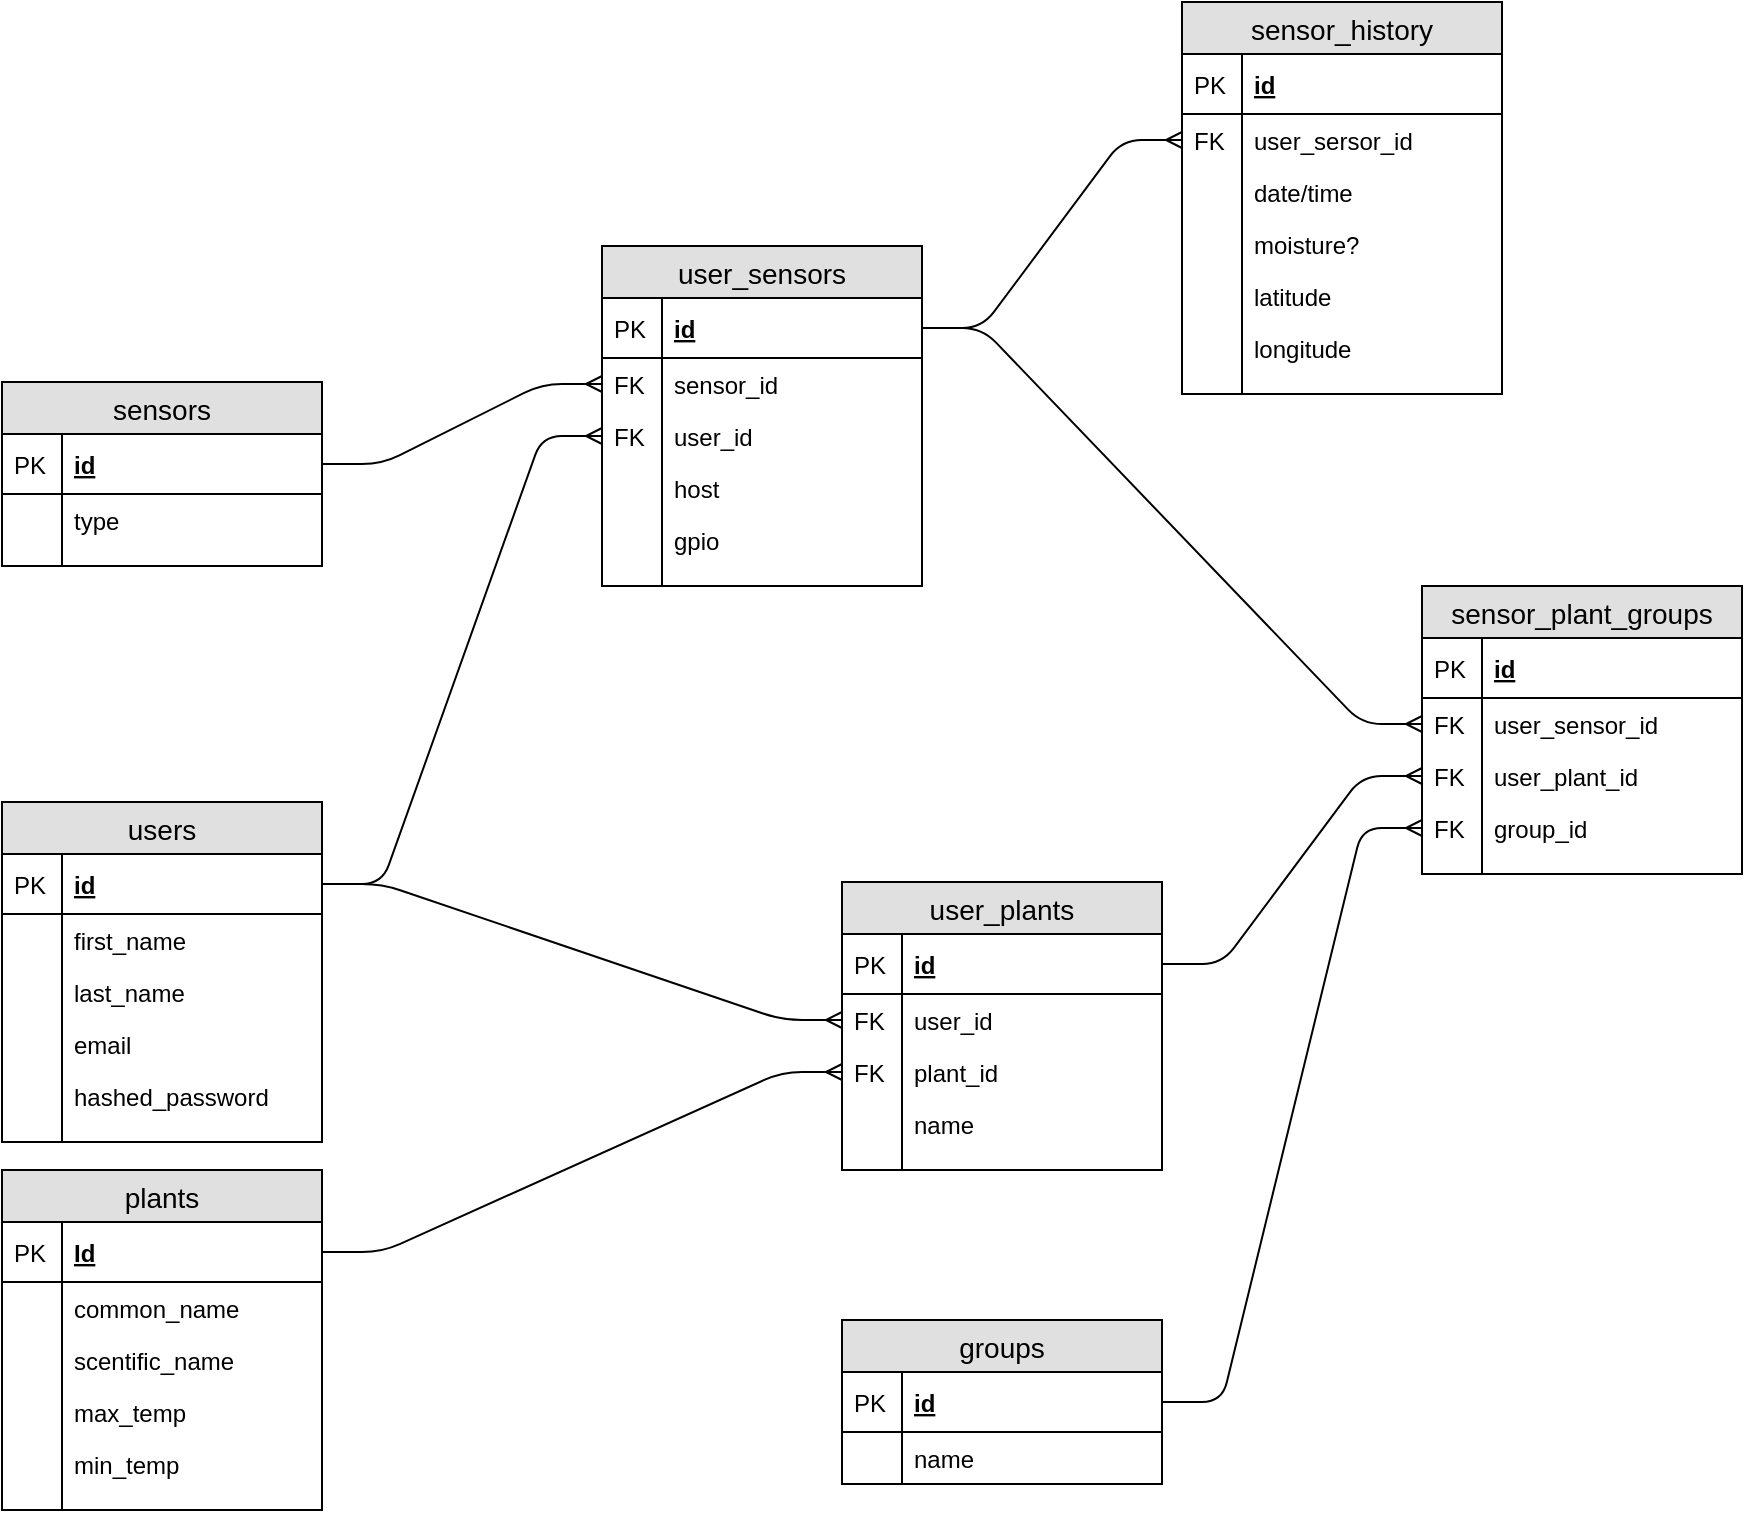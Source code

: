 <mxfile version="12.3.2" type="github" pages="1">
  <diagram id="MhqscBjMdHreHNnrETDg" name="Page-1">
    <mxGraphModel dx="2170" dy="1798" grid="1" gridSize="10" guides="1" tooltips="1" connect="1" arrows="1" fold="1" page="1" pageScale="1" pageWidth="850" pageHeight="1100" math="0" shadow="0">
      <root>
        <mxCell id="0"/>
        <mxCell id="1" parent="0"/>
        <mxCell id="bkFo6INZ_vl38a5Fbl8--2" value="users" style="swimlane;fontStyle=0;childLayout=stackLayout;horizontal=1;startSize=26;fillColor=#e0e0e0;horizontalStack=0;resizeParent=1;resizeParentMax=0;resizeLast=0;collapsible=1;marginBottom=0;swimlaneFillColor=#ffffff;align=center;fontSize=14;" parent="1" vertex="1">
          <mxGeometry x="-90" y="30" width="160" height="170" as="geometry"/>
        </mxCell>
        <mxCell id="bkFo6INZ_vl38a5Fbl8--3" value="id" style="shape=partialRectangle;top=0;left=0;right=0;bottom=1;align=left;verticalAlign=middle;fillColor=none;spacingLeft=34;spacingRight=4;overflow=hidden;rotatable=0;points=[[0,0.5],[1,0.5]];portConstraint=eastwest;dropTarget=0;fontStyle=5;fontSize=12;" parent="bkFo6INZ_vl38a5Fbl8--2" vertex="1">
          <mxGeometry y="26" width="160" height="30" as="geometry"/>
        </mxCell>
        <mxCell id="bkFo6INZ_vl38a5Fbl8--4" value="PK" style="shape=partialRectangle;top=0;left=0;bottom=0;fillColor=none;align=left;verticalAlign=middle;spacingLeft=4;spacingRight=4;overflow=hidden;rotatable=0;points=[];portConstraint=eastwest;part=1;fontSize=12;" parent="bkFo6INZ_vl38a5Fbl8--3" vertex="1" connectable="0">
          <mxGeometry width="30" height="30" as="geometry"/>
        </mxCell>
        <mxCell id="bkFo6INZ_vl38a5Fbl8--5" value="first_name" style="shape=partialRectangle;top=0;left=0;right=0;bottom=0;align=left;verticalAlign=top;fillColor=none;spacingLeft=34;spacingRight=4;overflow=hidden;rotatable=0;points=[[0,0.5],[1,0.5]];portConstraint=eastwest;dropTarget=0;fontSize=12;" parent="bkFo6INZ_vl38a5Fbl8--2" vertex="1">
          <mxGeometry y="56" width="160" height="26" as="geometry"/>
        </mxCell>
        <mxCell id="bkFo6INZ_vl38a5Fbl8--6" value="" style="shape=partialRectangle;top=0;left=0;bottom=0;fillColor=none;align=left;verticalAlign=top;spacingLeft=4;spacingRight=4;overflow=hidden;rotatable=0;points=[];portConstraint=eastwest;part=1;fontSize=12;" parent="bkFo6INZ_vl38a5Fbl8--5" vertex="1" connectable="0">
          <mxGeometry width="30" height="26" as="geometry"/>
        </mxCell>
        <mxCell id="bkFo6INZ_vl38a5Fbl8--7" value="last_name" style="shape=partialRectangle;top=0;left=0;right=0;bottom=0;align=left;verticalAlign=top;fillColor=none;spacingLeft=34;spacingRight=4;overflow=hidden;rotatable=0;points=[[0,0.5],[1,0.5]];portConstraint=eastwest;dropTarget=0;fontSize=12;" parent="bkFo6INZ_vl38a5Fbl8--2" vertex="1">
          <mxGeometry y="82" width="160" height="26" as="geometry"/>
        </mxCell>
        <mxCell id="bkFo6INZ_vl38a5Fbl8--8" value="" style="shape=partialRectangle;top=0;left=0;bottom=0;fillColor=none;align=left;verticalAlign=top;spacingLeft=4;spacingRight=4;overflow=hidden;rotatable=0;points=[];portConstraint=eastwest;part=1;fontSize=12;" parent="bkFo6INZ_vl38a5Fbl8--7" vertex="1" connectable="0">
          <mxGeometry width="30" height="26" as="geometry"/>
        </mxCell>
        <mxCell id="bkFo6INZ_vl38a5Fbl8--13" value="email" style="shape=partialRectangle;top=0;left=0;right=0;bottom=0;align=left;verticalAlign=top;fillColor=none;spacingLeft=34;spacingRight=4;overflow=hidden;rotatable=0;points=[[0,0.5],[1,0.5]];portConstraint=eastwest;dropTarget=0;fontSize=12;" parent="bkFo6INZ_vl38a5Fbl8--2" vertex="1">
          <mxGeometry y="108" width="160" height="26" as="geometry"/>
        </mxCell>
        <mxCell id="bkFo6INZ_vl38a5Fbl8--14" value="" style="shape=partialRectangle;top=0;left=0;bottom=0;fillColor=none;align=left;verticalAlign=top;spacingLeft=4;spacingRight=4;overflow=hidden;rotatable=0;points=[];portConstraint=eastwest;part=1;fontSize=12;" parent="bkFo6INZ_vl38a5Fbl8--13" vertex="1" connectable="0">
          <mxGeometry width="30" height="26" as="geometry"/>
        </mxCell>
        <mxCell id="bkFo6INZ_vl38a5Fbl8--9" value="hashed_password" style="shape=partialRectangle;top=0;left=0;right=0;bottom=0;align=left;verticalAlign=top;fillColor=none;spacingLeft=34;spacingRight=4;overflow=hidden;rotatable=0;points=[[0,0.5],[1,0.5]];portConstraint=eastwest;dropTarget=0;fontSize=12;" parent="bkFo6INZ_vl38a5Fbl8--2" vertex="1">
          <mxGeometry y="134" width="160" height="26" as="geometry"/>
        </mxCell>
        <mxCell id="bkFo6INZ_vl38a5Fbl8--10" value="" style="shape=partialRectangle;top=0;left=0;bottom=0;fillColor=none;align=left;verticalAlign=top;spacingLeft=4;spacingRight=4;overflow=hidden;rotatable=0;points=[];portConstraint=eastwest;part=1;fontSize=12;" parent="bkFo6INZ_vl38a5Fbl8--9" vertex="1" connectable="0">
          <mxGeometry width="30" height="26" as="geometry"/>
        </mxCell>
        <mxCell id="bkFo6INZ_vl38a5Fbl8--11" value="" style="shape=partialRectangle;top=0;left=0;right=0;bottom=0;align=left;verticalAlign=top;fillColor=none;spacingLeft=34;spacingRight=4;overflow=hidden;rotatable=0;points=[[0,0.5],[1,0.5]];portConstraint=eastwest;dropTarget=0;fontSize=12;" parent="bkFo6INZ_vl38a5Fbl8--2" vertex="1">
          <mxGeometry y="160" width="160" height="10" as="geometry"/>
        </mxCell>
        <mxCell id="bkFo6INZ_vl38a5Fbl8--12" value="" style="shape=partialRectangle;top=0;left=0;bottom=0;fillColor=none;align=left;verticalAlign=top;spacingLeft=4;spacingRight=4;overflow=hidden;rotatable=0;points=[];portConstraint=eastwest;part=1;fontSize=12;" parent="bkFo6INZ_vl38a5Fbl8--11" vertex="1" connectable="0">
          <mxGeometry width="30" height="10" as="geometry"/>
        </mxCell>
        <mxCell id="bkFo6INZ_vl38a5Fbl8--15" value="user_plants" style="swimlane;fontStyle=0;childLayout=stackLayout;horizontal=1;startSize=26;fillColor=#e0e0e0;horizontalStack=0;resizeParent=1;resizeParentMax=0;resizeLast=0;collapsible=1;marginBottom=0;swimlaneFillColor=#ffffff;align=center;fontSize=14;" parent="1" vertex="1">
          <mxGeometry x="330" y="70" width="160" height="144" as="geometry"/>
        </mxCell>
        <mxCell id="bkFo6INZ_vl38a5Fbl8--16" value="id" style="shape=partialRectangle;top=0;left=0;right=0;bottom=1;align=left;verticalAlign=middle;fillColor=none;spacingLeft=34;spacingRight=4;overflow=hidden;rotatable=0;points=[[0,0.5],[1,0.5]];portConstraint=eastwest;dropTarget=0;fontStyle=5;fontSize=12;" parent="bkFo6INZ_vl38a5Fbl8--15" vertex="1">
          <mxGeometry y="26" width="160" height="30" as="geometry"/>
        </mxCell>
        <mxCell id="bkFo6INZ_vl38a5Fbl8--17" value="PK" style="shape=partialRectangle;top=0;left=0;bottom=0;fillColor=none;align=left;verticalAlign=middle;spacingLeft=4;spacingRight=4;overflow=hidden;rotatable=0;points=[];portConstraint=eastwest;part=1;fontSize=12;" parent="bkFo6INZ_vl38a5Fbl8--16" vertex="1" connectable="0">
          <mxGeometry width="30" height="30" as="geometry"/>
        </mxCell>
        <mxCell id="bkFo6INZ_vl38a5Fbl8--18" value="user_id" style="shape=partialRectangle;top=0;left=0;right=0;bottom=0;align=left;verticalAlign=top;fillColor=none;spacingLeft=34;spacingRight=4;overflow=hidden;rotatable=0;points=[[0,0.5],[1,0.5]];portConstraint=eastwest;dropTarget=0;fontSize=12;" parent="bkFo6INZ_vl38a5Fbl8--15" vertex="1">
          <mxGeometry y="56" width="160" height="26" as="geometry"/>
        </mxCell>
        <mxCell id="bkFo6INZ_vl38a5Fbl8--19" value="FK" style="shape=partialRectangle;top=0;left=0;bottom=0;fillColor=none;align=left;verticalAlign=top;spacingLeft=4;spacingRight=4;overflow=hidden;rotatable=0;points=[];portConstraint=eastwest;part=1;fontSize=12;" parent="bkFo6INZ_vl38a5Fbl8--18" vertex="1" connectable="0">
          <mxGeometry width="30" height="26" as="geometry"/>
        </mxCell>
        <mxCell id="bkFo6INZ_vl38a5Fbl8--20" value="plant_id" style="shape=partialRectangle;top=0;left=0;right=0;bottom=0;align=left;verticalAlign=top;fillColor=none;spacingLeft=34;spacingRight=4;overflow=hidden;rotatable=0;points=[[0,0.5],[1,0.5]];portConstraint=eastwest;dropTarget=0;fontSize=12;" parent="bkFo6INZ_vl38a5Fbl8--15" vertex="1">
          <mxGeometry y="82" width="160" height="26" as="geometry"/>
        </mxCell>
        <mxCell id="bkFo6INZ_vl38a5Fbl8--21" value="FK" style="shape=partialRectangle;top=0;left=0;bottom=0;fillColor=none;align=left;verticalAlign=top;spacingLeft=4;spacingRight=4;overflow=hidden;rotatable=0;points=[];portConstraint=eastwest;part=1;fontSize=12;" parent="bkFo6INZ_vl38a5Fbl8--20" vertex="1" connectable="0">
          <mxGeometry width="30" height="26" as="geometry"/>
        </mxCell>
        <mxCell id="bkFo6INZ_vl38a5Fbl8--113" value="name" style="shape=partialRectangle;top=0;left=0;right=0;bottom=0;align=left;verticalAlign=top;fillColor=none;spacingLeft=34;spacingRight=4;overflow=hidden;rotatable=0;points=[[0,0.5],[1,0.5]];portConstraint=eastwest;dropTarget=0;fontSize=12;" parent="bkFo6INZ_vl38a5Fbl8--15" vertex="1">
          <mxGeometry y="108" width="160" height="26" as="geometry"/>
        </mxCell>
        <mxCell id="bkFo6INZ_vl38a5Fbl8--114" value="" style="shape=partialRectangle;top=0;left=0;bottom=0;fillColor=none;align=left;verticalAlign=top;spacingLeft=4;spacingRight=4;overflow=hidden;rotatable=0;points=[];portConstraint=eastwest;part=1;fontSize=12;" parent="bkFo6INZ_vl38a5Fbl8--113" vertex="1" connectable="0">
          <mxGeometry width="30" height="26" as="geometry"/>
        </mxCell>
        <mxCell id="bkFo6INZ_vl38a5Fbl8--24" value="" style="shape=partialRectangle;top=0;left=0;right=0;bottom=0;align=left;verticalAlign=top;fillColor=none;spacingLeft=34;spacingRight=4;overflow=hidden;rotatable=0;points=[[0,0.5],[1,0.5]];portConstraint=eastwest;dropTarget=0;fontSize=12;" parent="bkFo6INZ_vl38a5Fbl8--15" vertex="1">
          <mxGeometry y="134" width="160" height="10" as="geometry"/>
        </mxCell>
        <mxCell id="bkFo6INZ_vl38a5Fbl8--25" value="" style="shape=partialRectangle;top=0;left=0;bottom=0;fillColor=none;align=left;verticalAlign=top;spacingLeft=4;spacingRight=4;overflow=hidden;rotatable=0;points=[];portConstraint=eastwest;part=1;fontSize=12;" parent="bkFo6INZ_vl38a5Fbl8--24" vertex="1" connectable="0">
          <mxGeometry width="30" height="10" as="geometry"/>
        </mxCell>
        <mxCell id="bkFo6INZ_vl38a5Fbl8--27" value="" style="edgeStyle=entityRelationEdgeStyle;fontSize=12;html=1;endArrow=ERmany;entryX=0;entryY=0.5;entryDx=0;entryDy=0;exitX=1;exitY=0.5;exitDx=0;exitDy=0;" parent="1" source="bkFo6INZ_vl38a5Fbl8--3" target="bkFo6INZ_vl38a5Fbl8--18" edge="1">
          <mxGeometry width="100" height="100" relative="1" as="geometry">
            <mxPoint x="210" y="120" as="sourcePoint"/>
            <mxPoint x="110" y="350" as="targetPoint"/>
          </mxGeometry>
        </mxCell>
        <mxCell id="bkFo6INZ_vl38a5Fbl8--28" value="plants" style="swimlane;fontStyle=0;childLayout=stackLayout;horizontal=1;startSize=26;fillColor=#e0e0e0;horizontalStack=0;resizeParent=1;resizeParentMax=0;resizeLast=0;collapsible=1;marginBottom=0;swimlaneFillColor=#ffffff;align=center;fontSize=14;" parent="1" vertex="1">
          <mxGeometry x="-90" y="214" width="160" height="170" as="geometry"/>
        </mxCell>
        <mxCell id="bkFo6INZ_vl38a5Fbl8--29" value="Id" style="shape=partialRectangle;top=0;left=0;right=0;bottom=1;align=left;verticalAlign=middle;fillColor=none;spacingLeft=34;spacingRight=4;overflow=hidden;rotatable=0;points=[[0,0.5],[1,0.5]];portConstraint=eastwest;dropTarget=0;fontStyle=5;fontSize=12;" parent="bkFo6INZ_vl38a5Fbl8--28" vertex="1">
          <mxGeometry y="26" width="160" height="30" as="geometry"/>
        </mxCell>
        <mxCell id="bkFo6INZ_vl38a5Fbl8--30" value="PK" style="shape=partialRectangle;top=0;left=0;bottom=0;fillColor=none;align=left;verticalAlign=middle;spacingLeft=4;spacingRight=4;overflow=hidden;rotatable=0;points=[];portConstraint=eastwest;part=1;fontSize=12;" parent="bkFo6INZ_vl38a5Fbl8--29" vertex="1" connectable="0">
          <mxGeometry width="30" height="30" as="geometry"/>
        </mxCell>
        <mxCell id="bkFo6INZ_vl38a5Fbl8--31" value="common_name" style="shape=partialRectangle;top=0;left=0;right=0;bottom=0;align=left;verticalAlign=top;fillColor=none;spacingLeft=34;spacingRight=4;overflow=hidden;rotatable=0;points=[[0,0.5],[1,0.5]];portConstraint=eastwest;dropTarget=0;fontSize=12;" parent="bkFo6INZ_vl38a5Fbl8--28" vertex="1">
          <mxGeometry y="56" width="160" height="26" as="geometry"/>
        </mxCell>
        <mxCell id="bkFo6INZ_vl38a5Fbl8--32" value="" style="shape=partialRectangle;top=0;left=0;bottom=0;fillColor=none;align=left;verticalAlign=top;spacingLeft=4;spacingRight=4;overflow=hidden;rotatable=0;points=[];portConstraint=eastwest;part=1;fontSize=12;" parent="bkFo6INZ_vl38a5Fbl8--31" vertex="1" connectable="0">
          <mxGeometry width="30" height="26" as="geometry"/>
        </mxCell>
        <mxCell id="bkFo6INZ_vl38a5Fbl8--46" value="scentific_name" style="shape=partialRectangle;top=0;left=0;right=0;bottom=0;align=left;verticalAlign=top;fillColor=none;spacingLeft=34;spacingRight=4;overflow=hidden;rotatable=0;points=[[0,0.5],[1,0.5]];portConstraint=eastwest;dropTarget=0;fontSize=12;" parent="bkFo6INZ_vl38a5Fbl8--28" vertex="1">
          <mxGeometry y="82" width="160" height="26" as="geometry"/>
        </mxCell>
        <mxCell id="bkFo6INZ_vl38a5Fbl8--47" value="" style="shape=partialRectangle;top=0;left=0;bottom=0;fillColor=none;align=left;verticalAlign=top;spacingLeft=4;spacingRight=4;overflow=hidden;rotatable=0;points=[];portConstraint=eastwest;part=1;fontSize=12;" parent="bkFo6INZ_vl38a5Fbl8--46" vertex="1" connectable="0">
          <mxGeometry width="30" height="26" as="geometry"/>
        </mxCell>
        <mxCell id="bkFo6INZ_vl38a5Fbl8--33" value="max_temp" style="shape=partialRectangle;top=0;left=0;right=0;bottom=0;align=left;verticalAlign=top;fillColor=none;spacingLeft=34;spacingRight=4;overflow=hidden;rotatable=0;points=[[0,0.5],[1,0.5]];portConstraint=eastwest;dropTarget=0;fontSize=12;" parent="bkFo6INZ_vl38a5Fbl8--28" vertex="1">
          <mxGeometry y="108" width="160" height="26" as="geometry"/>
        </mxCell>
        <mxCell id="bkFo6INZ_vl38a5Fbl8--34" value="" style="shape=partialRectangle;top=0;left=0;bottom=0;fillColor=none;align=left;verticalAlign=top;spacingLeft=4;spacingRight=4;overflow=hidden;rotatable=0;points=[];portConstraint=eastwest;part=1;fontSize=12;" parent="bkFo6INZ_vl38a5Fbl8--33" vertex="1" connectable="0">
          <mxGeometry width="30" height="26" as="geometry"/>
        </mxCell>
        <mxCell id="bkFo6INZ_vl38a5Fbl8--35" value="min_temp" style="shape=partialRectangle;top=0;left=0;right=0;bottom=0;align=left;verticalAlign=top;fillColor=none;spacingLeft=34;spacingRight=4;overflow=hidden;rotatable=0;points=[[0,0.5],[1,0.5]];portConstraint=eastwest;dropTarget=0;fontSize=12;" parent="bkFo6INZ_vl38a5Fbl8--28" vertex="1">
          <mxGeometry y="134" width="160" height="26" as="geometry"/>
        </mxCell>
        <mxCell id="bkFo6INZ_vl38a5Fbl8--36" value="" style="shape=partialRectangle;top=0;left=0;bottom=0;fillColor=none;align=left;verticalAlign=top;spacingLeft=4;spacingRight=4;overflow=hidden;rotatable=0;points=[];portConstraint=eastwest;part=1;fontSize=12;" parent="bkFo6INZ_vl38a5Fbl8--35" vertex="1" connectable="0">
          <mxGeometry width="30" height="26" as="geometry"/>
        </mxCell>
        <mxCell id="bkFo6INZ_vl38a5Fbl8--37" value="" style="shape=partialRectangle;top=0;left=0;right=0;bottom=0;align=left;verticalAlign=top;fillColor=none;spacingLeft=34;spacingRight=4;overflow=hidden;rotatable=0;points=[[0,0.5],[1,0.5]];portConstraint=eastwest;dropTarget=0;fontSize=12;" parent="bkFo6INZ_vl38a5Fbl8--28" vertex="1">
          <mxGeometry y="160" width="160" height="10" as="geometry"/>
        </mxCell>
        <mxCell id="bkFo6INZ_vl38a5Fbl8--38" value="" style="shape=partialRectangle;top=0;left=0;bottom=0;fillColor=none;align=left;verticalAlign=top;spacingLeft=4;spacingRight=4;overflow=hidden;rotatable=0;points=[];portConstraint=eastwest;part=1;fontSize=12;" parent="bkFo6INZ_vl38a5Fbl8--37" vertex="1" connectable="0">
          <mxGeometry width="30" height="10" as="geometry"/>
        </mxCell>
        <mxCell id="bkFo6INZ_vl38a5Fbl8--53" value="sensors" style="swimlane;fontStyle=0;childLayout=stackLayout;horizontal=1;startSize=26;fillColor=#e0e0e0;horizontalStack=0;resizeParent=1;resizeParentMax=0;resizeLast=0;collapsible=1;marginBottom=0;swimlaneFillColor=#ffffff;align=center;fontSize=14;" parent="1" vertex="1">
          <mxGeometry x="-90" y="-180" width="160" height="92" as="geometry"/>
        </mxCell>
        <mxCell id="bkFo6INZ_vl38a5Fbl8--54" value="id" style="shape=partialRectangle;top=0;left=0;right=0;bottom=1;align=left;verticalAlign=middle;fillColor=none;spacingLeft=34;spacingRight=4;overflow=hidden;rotatable=0;points=[[0,0.5],[1,0.5]];portConstraint=eastwest;dropTarget=0;fontStyle=5;fontSize=12;" parent="bkFo6INZ_vl38a5Fbl8--53" vertex="1">
          <mxGeometry y="26" width="160" height="30" as="geometry"/>
        </mxCell>
        <mxCell id="bkFo6INZ_vl38a5Fbl8--55" value="PK" style="shape=partialRectangle;top=0;left=0;bottom=0;fillColor=none;align=left;verticalAlign=middle;spacingLeft=4;spacingRight=4;overflow=hidden;rotatable=0;points=[];portConstraint=eastwest;part=1;fontSize=12;" parent="bkFo6INZ_vl38a5Fbl8--54" vertex="1" connectable="0">
          <mxGeometry width="30" height="30" as="geometry"/>
        </mxCell>
        <mxCell id="bkFo6INZ_vl38a5Fbl8--56" value="type" style="shape=partialRectangle;top=0;left=0;right=0;bottom=0;align=left;verticalAlign=top;fillColor=none;spacingLeft=34;spacingRight=4;overflow=hidden;rotatable=0;points=[[0,0.5],[1,0.5]];portConstraint=eastwest;dropTarget=0;fontSize=12;" parent="bkFo6INZ_vl38a5Fbl8--53" vertex="1">
          <mxGeometry y="56" width="160" height="26" as="geometry"/>
        </mxCell>
        <mxCell id="bkFo6INZ_vl38a5Fbl8--57" value="" style="shape=partialRectangle;top=0;left=0;bottom=0;fillColor=none;align=left;verticalAlign=top;spacingLeft=4;spacingRight=4;overflow=hidden;rotatable=0;points=[];portConstraint=eastwest;part=1;fontSize=12;" parent="bkFo6INZ_vl38a5Fbl8--56" vertex="1" connectable="0">
          <mxGeometry width="30" height="26" as="geometry"/>
        </mxCell>
        <mxCell id="bkFo6INZ_vl38a5Fbl8--62" value="" style="shape=partialRectangle;top=0;left=0;right=0;bottom=0;align=left;verticalAlign=top;fillColor=none;spacingLeft=34;spacingRight=4;overflow=hidden;rotatable=0;points=[[0,0.5],[1,0.5]];portConstraint=eastwest;dropTarget=0;fontSize=12;" parent="bkFo6INZ_vl38a5Fbl8--53" vertex="1">
          <mxGeometry y="82" width="160" height="10" as="geometry"/>
        </mxCell>
        <mxCell id="bkFo6INZ_vl38a5Fbl8--63" value="" style="shape=partialRectangle;top=0;left=0;bottom=0;fillColor=none;align=left;verticalAlign=top;spacingLeft=4;spacingRight=4;overflow=hidden;rotatable=0;points=[];portConstraint=eastwest;part=1;fontSize=12;" parent="bkFo6INZ_vl38a5Fbl8--62" vertex="1" connectable="0">
          <mxGeometry width="30" height="10" as="geometry"/>
        </mxCell>
        <mxCell id="bkFo6INZ_vl38a5Fbl8--75" value="" style="edgeStyle=entityRelationEdgeStyle;fontSize=12;html=1;endArrow=ERmany;entryX=0;entryY=0.5;entryDx=0;entryDy=0;" parent="1" source="bkFo6INZ_vl38a5Fbl8--54" target="bkFo6INZ_vl38a5Fbl8--90" edge="1">
          <mxGeometry width="100" height="100" relative="1" as="geometry">
            <mxPoint x="90" y="20" as="sourcePoint"/>
            <mxPoint x="450" y="150" as="targetPoint"/>
          </mxGeometry>
        </mxCell>
        <mxCell id="bkFo6INZ_vl38a5Fbl8--52" value="" style="edgeStyle=entityRelationEdgeStyle;fontSize=12;html=1;endArrow=ERmany;exitX=1;exitY=0.5;exitDx=0;exitDy=0;" parent="1" source="bkFo6INZ_vl38a5Fbl8--29" target="bkFo6INZ_vl38a5Fbl8--20" edge="1">
          <mxGeometry width="100" height="100" relative="1" as="geometry">
            <mxPoint x="360" y="324" as="sourcePoint"/>
            <mxPoint x="460" y="224" as="targetPoint"/>
          </mxGeometry>
        </mxCell>
        <mxCell id="bkFo6INZ_vl38a5Fbl8--87" value="user_sensors" style="swimlane;fontStyle=0;childLayout=stackLayout;horizontal=1;startSize=26;fillColor=#e0e0e0;horizontalStack=0;resizeParent=1;resizeParentMax=0;resizeLast=0;collapsible=1;marginBottom=0;swimlaneFillColor=#ffffff;align=center;fontSize=14;" parent="1" vertex="1">
          <mxGeometry x="210" y="-248" width="160" height="170" as="geometry"/>
        </mxCell>
        <mxCell id="bkFo6INZ_vl38a5Fbl8--88" value="id" style="shape=partialRectangle;top=0;left=0;right=0;bottom=1;align=left;verticalAlign=middle;fillColor=none;spacingLeft=34;spacingRight=4;overflow=hidden;rotatable=0;points=[[0,0.5],[1,0.5]];portConstraint=eastwest;dropTarget=0;fontStyle=5;fontSize=12;" parent="bkFo6INZ_vl38a5Fbl8--87" vertex="1">
          <mxGeometry y="26" width="160" height="30" as="geometry"/>
        </mxCell>
        <mxCell id="bkFo6INZ_vl38a5Fbl8--89" value="PK" style="shape=partialRectangle;top=0;left=0;bottom=0;fillColor=none;align=left;verticalAlign=middle;spacingLeft=4;spacingRight=4;overflow=hidden;rotatable=0;points=[];portConstraint=eastwest;part=1;fontSize=12;" parent="bkFo6INZ_vl38a5Fbl8--88" vertex="1" connectable="0">
          <mxGeometry width="30" height="30" as="geometry"/>
        </mxCell>
        <mxCell id="bkFo6INZ_vl38a5Fbl8--90" value="sensor_id" style="shape=partialRectangle;top=0;left=0;right=0;bottom=0;align=left;verticalAlign=top;fillColor=none;spacingLeft=34;spacingRight=4;overflow=hidden;rotatable=0;points=[[0,0.5],[1,0.5]];portConstraint=eastwest;dropTarget=0;fontSize=12;" parent="bkFo6INZ_vl38a5Fbl8--87" vertex="1">
          <mxGeometry y="56" width="160" height="26" as="geometry"/>
        </mxCell>
        <mxCell id="bkFo6INZ_vl38a5Fbl8--91" value="FK" style="shape=partialRectangle;top=0;left=0;bottom=0;fillColor=none;align=left;verticalAlign=top;spacingLeft=4;spacingRight=4;overflow=hidden;rotatable=0;points=[];portConstraint=eastwest;part=1;fontSize=12;" parent="bkFo6INZ_vl38a5Fbl8--90" vertex="1" connectable="0">
          <mxGeometry width="30" height="26" as="geometry"/>
        </mxCell>
        <mxCell id="bkFo6INZ_vl38a5Fbl8--92" value="user_id" style="shape=partialRectangle;top=0;left=0;right=0;bottom=0;align=left;verticalAlign=top;fillColor=none;spacingLeft=34;spacingRight=4;overflow=hidden;rotatable=0;points=[[0,0.5],[1,0.5]];portConstraint=eastwest;dropTarget=0;fontSize=12;" parent="bkFo6INZ_vl38a5Fbl8--87" vertex="1">
          <mxGeometry y="82" width="160" height="26" as="geometry"/>
        </mxCell>
        <mxCell id="bkFo6INZ_vl38a5Fbl8--93" value="FK" style="shape=partialRectangle;top=0;left=0;bottom=0;fillColor=none;align=left;verticalAlign=top;spacingLeft=4;spacingRight=4;overflow=hidden;rotatable=0;points=[];portConstraint=eastwest;part=1;fontSize=12;" parent="bkFo6INZ_vl38a5Fbl8--92" vertex="1" connectable="0">
          <mxGeometry width="30" height="26" as="geometry"/>
        </mxCell>
        <mxCell id="Fd1Yyd91e2m5ZtXEvojF-16" value="host" style="shape=partialRectangle;top=0;left=0;right=0;bottom=0;align=left;verticalAlign=top;fillColor=none;spacingLeft=34;spacingRight=4;overflow=hidden;rotatable=0;points=[[0,0.5],[1,0.5]];portConstraint=eastwest;dropTarget=0;fontSize=12;" parent="bkFo6INZ_vl38a5Fbl8--87" vertex="1">
          <mxGeometry y="108" width="160" height="26" as="geometry"/>
        </mxCell>
        <mxCell id="Fd1Yyd91e2m5ZtXEvojF-17" value="" style="shape=partialRectangle;top=0;left=0;bottom=0;fillColor=none;align=left;verticalAlign=top;spacingLeft=4;spacingRight=4;overflow=hidden;rotatable=0;points=[];portConstraint=eastwest;part=1;fontSize=12;" parent="Fd1Yyd91e2m5ZtXEvojF-16" vertex="1" connectable="0">
          <mxGeometry width="30" height="26" as="geometry"/>
        </mxCell>
        <mxCell id="Fd1Yyd91e2m5ZtXEvojF-18" value="gpio" style="shape=partialRectangle;top=0;left=0;right=0;bottom=0;align=left;verticalAlign=top;fillColor=none;spacingLeft=34;spacingRight=4;overflow=hidden;rotatable=0;points=[[0,0.5],[1,0.5]];portConstraint=eastwest;dropTarget=0;fontSize=12;" parent="bkFo6INZ_vl38a5Fbl8--87" vertex="1">
          <mxGeometry y="134" width="160" height="26" as="geometry"/>
        </mxCell>
        <mxCell id="Fd1Yyd91e2m5ZtXEvojF-19" value="" style="shape=partialRectangle;top=0;left=0;bottom=0;fillColor=none;align=left;verticalAlign=top;spacingLeft=4;spacingRight=4;overflow=hidden;rotatable=0;points=[];portConstraint=eastwest;part=1;fontSize=12;" parent="Fd1Yyd91e2m5ZtXEvojF-18" vertex="1" connectable="0">
          <mxGeometry width="30" height="26" as="geometry"/>
        </mxCell>
        <mxCell id="bkFo6INZ_vl38a5Fbl8--96" value="" style="shape=partialRectangle;top=0;left=0;right=0;bottom=0;align=left;verticalAlign=top;fillColor=none;spacingLeft=34;spacingRight=4;overflow=hidden;rotatable=0;points=[[0,0.5],[1,0.5]];portConstraint=eastwest;dropTarget=0;fontSize=12;" parent="bkFo6INZ_vl38a5Fbl8--87" vertex="1">
          <mxGeometry y="160" width="160" height="10" as="geometry"/>
        </mxCell>
        <mxCell id="bkFo6INZ_vl38a5Fbl8--97" value="" style="shape=partialRectangle;top=0;left=0;bottom=0;fillColor=none;align=left;verticalAlign=top;spacingLeft=4;spacingRight=4;overflow=hidden;rotatable=0;points=[];portConstraint=eastwest;part=1;fontSize=12;" parent="bkFo6INZ_vl38a5Fbl8--96" vertex="1" connectable="0">
          <mxGeometry width="30" height="10" as="geometry"/>
        </mxCell>
        <mxCell id="bkFo6INZ_vl38a5Fbl8--98" value="" style="edgeStyle=entityRelationEdgeStyle;fontSize=12;html=1;endArrow=ERmany;" parent="1" source="bkFo6INZ_vl38a5Fbl8--3" target="bkFo6INZ_vl38a5Fbl8--92" edge="1">
          <mxGeometry width="100" height="100" relative="1" as="geometry">
            <mxPoint x="110" y="110" as="sourcePoint"/>
            <mxPoint x="240" y="150" as="targetPoint"/>
          </mxGeometry>
        </mxCell>
        <mxCell id="bkFo6INZ_vl38a5Fbl8--99" value="sensor_plant_groups" style="swimlane;fontStyle=0;childLayout=stackLayout;horizontal=1;startSize=26;fillColor=#e0e0e0;horizontalStack=0;resizeParent=1;resizeParentMax=0;resizeLast=0;collapsible=1;marginBottom=0;swimlaneFillColor=#ffffff;align=center;fontSize=14;" parent="1" vertex="1">
          <mxGeometry x="620" y="-78" width="160" height="144" as="geometry"/>
        </mxCell>
        <mxCell id="bkFo6INZ_vl38a5Fbl8--100" value="id" style="shape=partialRectangle;top=0;left=0;right=0;bottom=1;align=left;verticalAlign=middle;fillColor=none;spacingLeft=34;spacingRight=4;overflow=hidden;rotatable=0;points=[[0,0.5],[1,0.5]];portConstraint=eastwest;dropTarget=0;fontStyle=5;fontSize=12;" parent="bkFo6INZ_vl38a5Fbl8--99" vertex="1">
          <mxGeometry y="26" width="160" height="30" as="geometry"/>
        </mxCell>
        <mxCell id="bkFo6INZ_vl38a5Fbl8--101" value="PK" style="shape=partialRectangle;top=0;left=0;bottom=0;fillColor=none;align=left;verticalAlign=middle;spacingLeft=4;spacingRight=4;overflow=hidden;rotatable=0;points=[];portConstraint=eastwest;part=1;fontSize=12;" parent="bkFo6INZ_vl38a5Fbl8--100" vertex="1" connectable="0">
          <mxGeometry width="30" height="30" as="geometry"/>
        </mxCell>
        <mxCell id="bkFo6INZ_vl38a5Fbl8--102" value="user_sensor_id" style="shape=partialRectangle;top=0;left=0;right=0;bottom=0;align=left;verticalAlign=top;fillColor=none;spacingLeft=34;spacingRight=4;overflow=hidden;rotatable=0;points=[[0,0.5],[1,0.5]];portConstraint=eastwest;dropTarget=0;fontSize=12;" parent="bkFo6INZ_vl38a5Fbl8--99" vertex="1">
          <mxGeometry y="56" width="160" height="26" as="geometry"/>
        </mxCell>
        <mxCell id="bkFo6INZ_vl38a5Fbl8--103" value="FK" style="shape=partialRectangle;top=0;left=0;bottom=0;fillColor=none;align=left;verticalAlign=top;spacingLeft=4;spacingRight=4;overflow=hidden;rotatable=0;points=[];portConstraint=eastwest;part=1;fontSize=12;" parent="bkFo6INZ_vl38a5Fbl8--102" vertex="1" connectable="0">
          <mxGeometry width="30" height="26" as="geometry"/>
        </mxCell>
        <mxCell id="bkFo6INZ_vl38a5Fbl8--104" value="user_plant_id" style="shape=partialRectangle;top=0;left=0;right=0;bottom=0;align=left;verticalAlign=top;fillColor=none;spacingLeft=34;spacingRight=4;overflow=hidden;rotatable=0;points=[[0,0.5],[1,0.5]];portConstraint=eastwest;dropTarget=0;fontSize=12;" parent="bkFo6INZ_vl38a5Fbl8--99" vertex="1">
          <mxGeometry y="82" width="160" height="26" as="geometry"/>
        </mxCell>
        <mxCell id="bkFo6INZ_vl38a5Fbl8--105" value="FK" style="shape=partialRectangle;top=0;left=0;bottom=0;fillColor=none;align=left;verticalAlign=top;spacingLeft=4;spacingRight=4;overflow=hidden;rotatable=0;points=[];portConstraint=eastwest;part=1;fontSize=12;" parent="bkFo6INZ_vl38a5Fbl8--104" vertex="1" connectable="0">
          <mxGeometry width="30" height="26" as="geometry"/>
        </mxCell>
        <mxCell id="Fd1Yyd91e2m5ZtXEvojF-12" value="group_id" style="shape=partialRectangle;top=0;left=0;right=0;bottom=0;align=left;verticalAlign=top;fillColor=none;spacingLeft=34;spacingRight=4;overflow=hidden;rotatable=0;points=[[0,0.5],[1,0.5]];portConstraint=eastwest;dropTarget=0;fontSize=12;" parent="bkFo6INZ_vl38a5Fbl8--99" vertex="1">
          <mxGeometry y="108" width="160" height="26" as="geometry"/>
        </mxCell>
        <mxCell id="Fd1Yyd91e2m5ZtXEvojF-13" value="FK" style="shape=partialRectangle;top=0;left=0;bottom=0;fillColor=none;align=left;verticalAlign=top;spacingLeft=4;spacingRight=4;overflow=hidden;rotatable=0;points=[];portConstraint=eastwest;part=1;fontSize=12;" parent="Fd1Yyd91e2m5ZtXEvojF-12" vertex="1" connectable="0">
          <mxGeometry width="30" height="26" as="geometry"/>
        </mxCell>
        <mxCell id="bkFo6INZ_vl38a5Fbl8--108" value="" style="shape=partialRectangle;top=0;left=0;right=0;bottom=0;align=left;verticalAlign=top;fillColor=none;spacingLeft=34;spacingRight=4;overflow=hidden;rotatable=0;points=[[0,0.5],[1,0.5]];portConstraint=eastwest;dropTarget=0;fontSize=12;" parent="bkFo6INZ_vl38a5Fbl8--99" vertex="1">
          <mxGeometry y="134" width="160" height="10" as="geometry"/>
        </mxCell>
        <mxCell id="bkFo6INZ_vl38a5Fbl8--109" value="" style="shape=partialRectangle;top=0;left=0;bottom=0;fillColor=none;align=left;verticalAlign=top;spacingLeft=4;spacingRight=4;overflow=hidden;rotatable=0;points=[];portConstraint=eastwest;part=1;fontSize=12;" parent="bkFo6INZ_vl38a5Fbl8--108" vertex="1" connectable="0">
          <mxGeometry width="30" height="10" as="geometry"/>
        </mxCell>
        <mxCell id="bkFo6INZ_vl38a5Fbl8--111" value="" style="edgeStyle=entityRelationEdgeStyle;fontSize=12;html=1;endArrow=ERmany;" parent="1" source="bkFo6INZ_vl38a5Fbl8--88" target="bkFo6INZ_vl38a5Fbl8--102" edge="1">
          <mxGeometry width="100" height="100" relative="1" as="geometry">
            <mxPoint x="540" y="360" as="sourcePoint"/>
            <mxPoint x="640" y="260" as="targetPoint"/>
          </mxGeometry>
        </mxCell>
        <mxCell id="bkFo6INZ_vl38a5Fbl8--112" value="" style="edgeStyle=entityRelationEdgeStyle;fontSize=12;html=1;endArrow=ERmany;" parent="1" source="bkFo6INZ_vl38a5Fbl8--16" target="bkFo6INZ_vl38a5Fbl8--104" edge="1">
          <mxGeometry width="100" height="100" relative="1" as="geometry">
            <mxPoint x="520" y="220" as="sourcePoint"/>
            <mxPoint x="570" y="230" as="targetPoint"/>
          </mxGeometry>
        </mxCell>
        <mxCell id="Fd1Yyd91e2m5ZtXEvojF-1" value="groups" style="swimlane;fontStyle=0;childLayout=stackLayout;horizontal=1;startSize=26;fillColor=#e0e0e0;horizontalStack=0;resizeParent=1;resizeParentMax=0;resizeLast=0;collapsible=1;marginBottom=0;swimlaneFillColor=#ffffff;align=center;fontSize=14;" parent="1" vertex="1">
          <mxGeometry x="330" y="289" width="160" height="82" as="geometry"/>
        </mxCell>
        <mxCell id="Fd1Yyd91e2m5ZtXEvojF-2" value="id" style="shape=partialRectangle;top=0;left=0;right=0;bottom=1;align=left;verticalAlign=middle;fillColor=none;spacingLeft=34;spacingRight=4;overflow=hidden;rotatable=0;points=[[0,0.5],[1,0.5]];portConstraint=eastwest;dropTarget=0;fontStyle=5;fontSize=12;" parent="Fd1Yyd91e2m5ZtXEvojF-1" vertex="1">
          <mxGeometry y="26" width="160" height="30" as="geometry"/>
        </mxCell>
        <mxCell id="Fd1Yyd91e2m5ZtXEvojF-3" value="PK" style="shape=partialRectangle;top=0;left=0;bottom=0;fillColor=none;align=left;verticalAlign=middle;spacingLeft=4;spacingRight=4;overflow=hidden;rotatable=0;points=[];portConstraint=eastwest;part=1;fontSize=12;" parent="Fd1Yyd91e2m5ZtXEvojF-2" vertex="1" connectable="0">
          <mxGeometry width="30" height="30" as="geometry"/>
        </mxCell>
        <mxCell id="Fd1Yyd91e2m5ZtXEvojF-4" value="name" style="shape=partialRectangle;top=0;left=0;right=0;bottom=0;align=left;verticalAlign=top;fillColor=none;spacingLeft=34;spacingRight=4;overflow=hidden;rotatable=0;points=[[0,0.5],[1,0.5]];portConstraint=eastwest;dropTarget=0;fontSize=12;" parent="Fd1Yyd91e2m5ZtXEvojF-1" vertex="1">
          <mxGeometry y="56" width="160" height="26" as="geometry"/>
        </mxCell>
        <mxCell id="Fd1Yyd91e2m5ZtXEvojF-5" value="" style="shape=partialRectangle;top=0;left=0;bottom=0;fillColor=none;align=left;verticalAlign=top;spacingLeft=4;spacingRight=4;overflow=hidden;rotatable=0;points=[];portConstraint=eastwest;part=1;fontSize=12;" parent="Fd1Yyd91e2m5ZtXEvojF-4" vertex="1" connectable="0">
          <mxGeometry width="30" height="26" as="geometry"/>
        </mxCell>
        <mxCell id="Fd1Yyd91e2m5ZtXEvojF-14" value="" style="edgeStyle=entityRelationEdgeStyle;fontSize=12;html=1;endArrow=ERmany;" parent="1" source="Fd1Yyd91e2m5ZtXEvojF-2" target="Fd1Yyd91e2m5ZtXEvojF-12" edge="1">
          <mxGeometry width="100" height="100" relative="1" as="geometry">
            <mxPoint x="450" y="530" as="sourcePoint"/>
            <mxPoint x="550" y="430" as="targetPoint"/>
          </mxGeometry>
        </mxCell>
        <mxCell id="b3akrY6QmiMbRy60X3Mc-24" value="sensor_history" style="swimlane;fontStyle=0;childLayout=stackLayout;horizontal=1;startSize=26;fillColor=#e0e0e0;horizontalStack=0;resizeParent=1;resizeParentMax=0;resizeLast=0;collapsible=1;marginBottom=0;swimlaneFillColor=#ffffff;align=center;fontSize=14;" vertex="1" parent="1">
          <mxGeometry x="500" y="-370" width="160" height="196" as="geometry"/>
        </mxCell>
        <mxCell id="b3akrY6QmiMbRy60X3Mc-25" value="id" style="shape=partialRectangle;top=0;left=0;right=0;bottom=1;align=left;verticalAlign=middle;fillColor=none;spacingLeft=34;spacingRight=4;overflow=hidden;rotatable=0;points=[[0,0.5],[1,0.5]];portConstraint=eastwest;dropTarget=0;fontStyle=5;fontSize=12;" vertex="1" parent="b3akrY6QmiMbRy60X3Mc-24">
          <mxGeometry y="26" width="160" height="30" as="geometry"/>
        </mxCell>
        <mxCell id="b3akrY6QmiMbRy60X3Mc-26" value="PK" style="shape=partialRectangle;top=0;left=0;bottom=0;fillColor=none;align=left;verticalAlign=middle;spacingLeft=4;spacingRight=4;overflow=hidden;rotatable=0;points=[];portConstraint=eastwest;part=1;fontSize=12;" vertex="1" connectable="0" parent="b3akrY6QmiMbRy60X3Mc-25">
          <mxGeometry width="30" height="30" as="geometry"/>
        </mxCell>
        <mxCell id="b3akrY6QmiMbRy60X3Mc-39" value="user_sersor_id" style="shape=partialRectangle;top=0;left=0;right=0;bottom=0;align=left;verticalAlign=top;fillColor=none;spacingLeft=34;spacingRight=4;overflow=hidden;rotatable=0;points=[[0,0.5],[1,0.5]];portConstraint=eastwest;dropTarget=0;fontSize=12;" vertex="1" parent="b3akrY6QmiMbRy60X3Mc-24">
          <mxGeometry y="56" width="160" height="26" as="geometry"/>
        </mxCell>
        <mxCell id="b3akrY6QmiMbRy60X3Mc-40" value="FK" style="shape=partialRectangle;top=0;left=0;bottom=0;fillColor=none;align=left;verticalAlign=top;spacingLeft=4;spacingRight=4;overflow=hidden;rotatable=0;points=[];portConstraint=eastwest;part=1;fontSize=12;" vertex="1" connectable="0" parent="b3akrY6QmiMbRy60X3Mc-39">
          <mxGeometry width="30" height="26" as="geometry"/>
        </mxCell>
        <mxCell id="b3akrY6QmiMbRy60X3Mc-27" value="date/time" style="shape=partialRectangle;top=0;left=0;right=0;bottom=0;align=left;verticalAlign=top;fillColor=none;spacingLeft=34;spacingRight=4;overflow=hidden;rotatable=0;points=[[0,0.5],[1,0.5]];portConstraint=eastwest;dropTarget=0;fontSize=12;" vertex="1" parent="b3akrY6QmiMbRy60X3Mc-24">
          <mxGeometry y="82" width="160" height="26" as="geometry"/>
        </mxCell>
        <mxCell id="b3akrY6QmiMbRy60X3Mc-28" value="" style="shape=partialRectangle;top=0;left=0;bottom=0;fillColor=none;align=left;verticalAlign=top;spacingLeft=4;spacingRight=4;overflow=hidden;rotatable=0;points=[];portConstraint=eastwest;part=1;fontSize=12;" vertex="1" connectable="0" parent="b3akrY6QmiMbRy60X3Mc-27">
          <mxGeometry width="30" height="26" as="geometry"/>
        </mxCell>
        <mxCell id="b3akrY6QmiMbRy60X3Mc-37" value="moisture?" style="shape=partialRectangle;top=0;left=0;right=0;bottom=0;align=left;verticalAlign=top;fillColor=none;spacingLeft=34;spacingRight=4;overflow=hidden;rotatable=0;points=[[0,0.5],[1,0.5]];portConstraint=eastwest;dropTarget=0;fontSize=12;" vertex="1" parent="b3akrY6QmiMbRy60X3Mc-24">
          <mxGeometry y="108" width="160" height="26" as="geometry"/>
        </mxCell>
        <mxCell id="b3akrY6QmiMbRy60X3Mc-38" value="" style="shape=partialRectangle;top=0;left=0;bottom=0;fillColor=none;align=left;verticalAlign=top;spacingLeft=4;spacingRight=4;overflow=hidden;rotatable=0;points=[];portConstraint=eastwest;part=1;fontSize=12;" vertex="1" connectable="0" parent="b3akrY6QmiMbRy60X3Mc-37">
          <mxGeometry width="30" height="26" as="geometry"/>
        </mxCell>
        <mxCell id="b3akrY6QmiMbRy60X3Mc-7" value="latitude" style="shape=partialRectangle;top=0;left=0;right=0;bottom=0;align=left;verticalAlign=top;fillColor=none;spacingLeft=34;spacingRight=4;overflow=hidden;rotatable=0;points=[[0,0.5],[1,0.5]];portConstraint=eastwest;dropTarget=0;fontSize=12;" vertex="1" parent="b3akrY6QmiMbRy60X3Mc-24">
          <mxGeometry y="134" width="160" height="26" as="geometry"/>
        </mxCell>
        <mxCell id="b3akrY6QmiMbRy60X3Mc-8" value="" style="shape=partialRectangle;top=0;left=0;bottom=0;fillColor=none;align=left;verticalAlign=top;spacingLeft=4;spacingRight=4;overflow=hidden;rotatable=0;points=[];portConstraint=eastwest;part=1;fontSize=12;" vertex="1" connectable="0" parent="b3akrY6QmiMbRy60X3Mc-7">
          <mxGeometry width="30" height="26" as="geometry"/>
        </mxCell>
        <mxCell id="b3akrY6QmiMbRy60X3Mc-11" value="longitude" style="shape=partialRectangle;top=0;left=0;right=0;bottom=0;align=left;verticalAlign=top;fillColor=none;spacingLeft=34;spacingRight=4;overflow=hidden;rotatable=0;points=[[0,0.5],[1,0.5]];portConstraint=eastwest;dropTarget=0;fontSize=12;" vertex="1" parent="b3akrY6QmiMbRy60X3Mc-24">
          <mxGeometry y="160" width="160" height="26" as="geometry"/>
        </mxCell>
        <mxCell id="b3akrY6QmiMbRy60X3Mc-12" value="" style="shape=partialRectangle;top=0;left=0;bottom=0;fillColor=none;align=left;verticalAlign=top;spacingLeft=4;spacingRight=4;overflow=hidden;rotatable=0;points=[];portConstraint=eastwest;part=1;fontSize=12;" vertex="1" connectable="0" parent="b3akrY6QmiMbRy60X3Mc-11">
          <mxGeometry width="30" height="26" as="geometry"/>
        </mxCell>
        <mxCell id="b3akrY6QmiMbRy60X3Mc-33" value="" style="shape=partialRectangle;top=0;left=0;right=0;bottom=0;align=left;verticalAlign=top;fillColor=none;spacingLeft=34;spacingRight=4;overflow=hidden;rotatable=0;points=[[0,0.5],[1,0.5]];portConstraint=eastwest;dropTarget=0;fontSize=12;" vertex="1" parent="b3akrY6QmiMbRy60X3Mc-24">
          <mxGeometry y="186" width="160" height="10" as="geometry"/>
        </mxCell>
        <mxCell id="b3akrY6QmiMbRy60X3Mc-34" value="" style="shape=partialRectangle;top=0;left=0;bottom=0;fillColor=none;align=left;verticalAlign=top;spacingLeft=4;spacingRight=4;overflow=hidden;rotatable=0;points=[];portConstraint=eastwest;part=1;fontSize=12;" vertex="1" connectable="0" parent="b3akrY6QmiMbRy60X3Mc-33">
          <mxGeometry width="30" height="10" as="geometry"/>
        </mxCell>
        <mxCell id="b3akrY6QmiMbRy60X3Mc-44" value="" style="edgeStyle=entityRelationEdgeStyle;fontSize=12;html=1;endArrow=ERmany;" edge="1" parent="1" source="bkFo6INZ_vl38a5Fbl8--88" target="b3akrY6QmiMbRy60X3Mc-39">
          <mxGeometry width="100" height="100" relative="1" as="geometry">
            <mxPoint x="420" y="-229" as="sourcePoint"/>
            <mxPoint x="520" y="-329" as="targetPoint"/>
          </mxGeometry>
        </mxCell>
      </root>
    </mxGraphModel>
  </diagram>
</mxfile>
